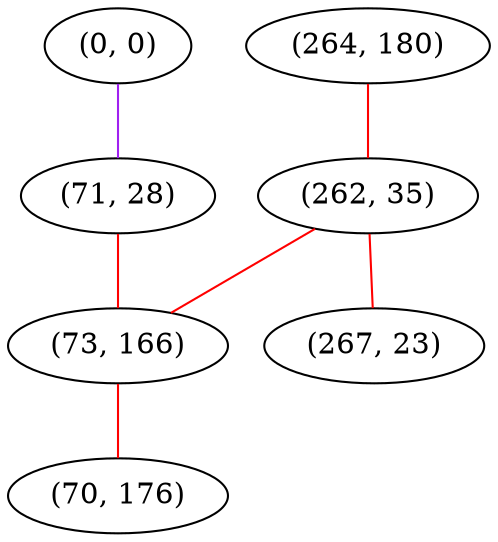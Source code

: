 graph "" {
"(0, 0)";
"(264, 180)";
"(262, 35)";
"(267, 23)";
"(71, 28)";
"(73, 166)";
"(70, 176)";
"(0, 0)" -- "(71, 28)"  [color=purple, key=0, weight=4];
"(264, 180)" -- "(262, 35)"  [color=red, key=0, weight=1];
"(262, 35)" -- "(267, 23)"  [color=red, key=0, weight=1];
"(262, 35)" -- "(73, 166)"  [color=red, key=0, weight=1];
"(71, 28)" -- "(73, 166)"  [color=red, key=0, weight=1];
"(73, 166)" -- "(70, 176)"  [color=red, key=0, weight=1];
}
